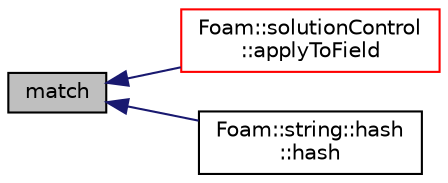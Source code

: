 digraph "match"
{
  bgcolor="transparent";
  edge [fontname="Helvetica",fontsize="10",labelfontname="Helvetica",labelfontsize="10"];
  node [fontname="Helvetica",fontsize="10",shape=record];
  rankdir="LR";
  Node1 [label="match",height=0.2,width=0.4,color="black", fillcolor="grey75", style="filled", fontcolor="black"];
  Node1 -> Node2 [dir="back",color="midnightblue",fontsize="10",style="solid",fontname="Helvetica"];
  Node2 [label="Foam::solutionControl\l::applyToField",height=0.2,width=0.4,color="red",URL="$a02446.html#ae829a584733dcf476c56ab25b674ac0a",tooltip="Return index of field in residualControl_ if present. "];
  Node1 -> Node3 [dir="back",color="midnightblue",fontsize="10",style="solid",fontname="Helvetica"];
  Node3 [label="Foam::string::hash\l::hash",height=0.2,width=0.4,color="black",URL="$a00985.html#af5d527ef2a6e3f43563ad4cb15872140"];
}
